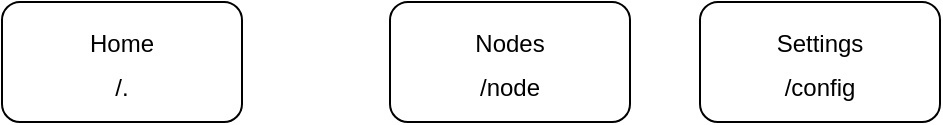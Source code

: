 <mxfile>
    <diagram id="Vj20UINpa1Z_lRP4ul81" name="Página-1">
        <mxGraphModel dx="633" dy="475" grid="1" gridSize="10" guides="1" tooltips="1" connect="1" arrows="1" fold="1" page="1" pageScale="1" pageWidth="827" pageHeight="1169" math="0" shadow="0">
            <root>
                <mxCell id="0"/>
                <mxCell id="1" parent="0"/>
                <mxCell id="6" value="&lt;span style=&quot;font-size: 12px&quot;&gt;Home&lt;/span&gt;&lt;br style=&quot;font-size: 12px&quot;&gt;&lt;span style=&quot;font-size: 12px&quot;&gt;/.&lt;/span&gt;" style="rounded=1;whiteSpace=wrap;html=1;fontSize=18;" vertex="1" parent="1">
                    <mxGeometry x="80" y="120" width="120" height="60" as="geometry"/>
                </mxCell>
                <mxCell id="7" value="&lt;span style=&quot;font-size: 12px&quot;&gt;Nodes&lt;/span&gt;&lt;br style=&quot;font-size: 12px&quot;&gt;&lt;span style=&quot;font-size: 12px&quot;&gt;/node&lt;/span&gt;" style="rounded=1;whiteSpace=wrap;html=1;fontSize=18;" vertex="1" parent="1">
                    <mxGeometry x="274" y="120" width="120" height="60" as="geometry"/>
                </mxCell>
                <mxCell id="8" value="&lt;span style=&quot;font-size: 12px&quot;&gt;Settings&lt;/span&gt;&lt;br style=&quot;font-size: 12px&quot;&gt;&lt;span style=&quot;font-size: 12px&quot;&gt;/config&lt;/span&gt;" style="rounded=1;whiteSpace=wrap;html=1;fontSize=18;" vertex="1" parent="1">
                    <mxGeometry x="429" y="120" width="120" height="60" as="geometry"/>
                </mxCell>
            </root>
        </mxGraphModel>
    </diagram>
</mxfile>